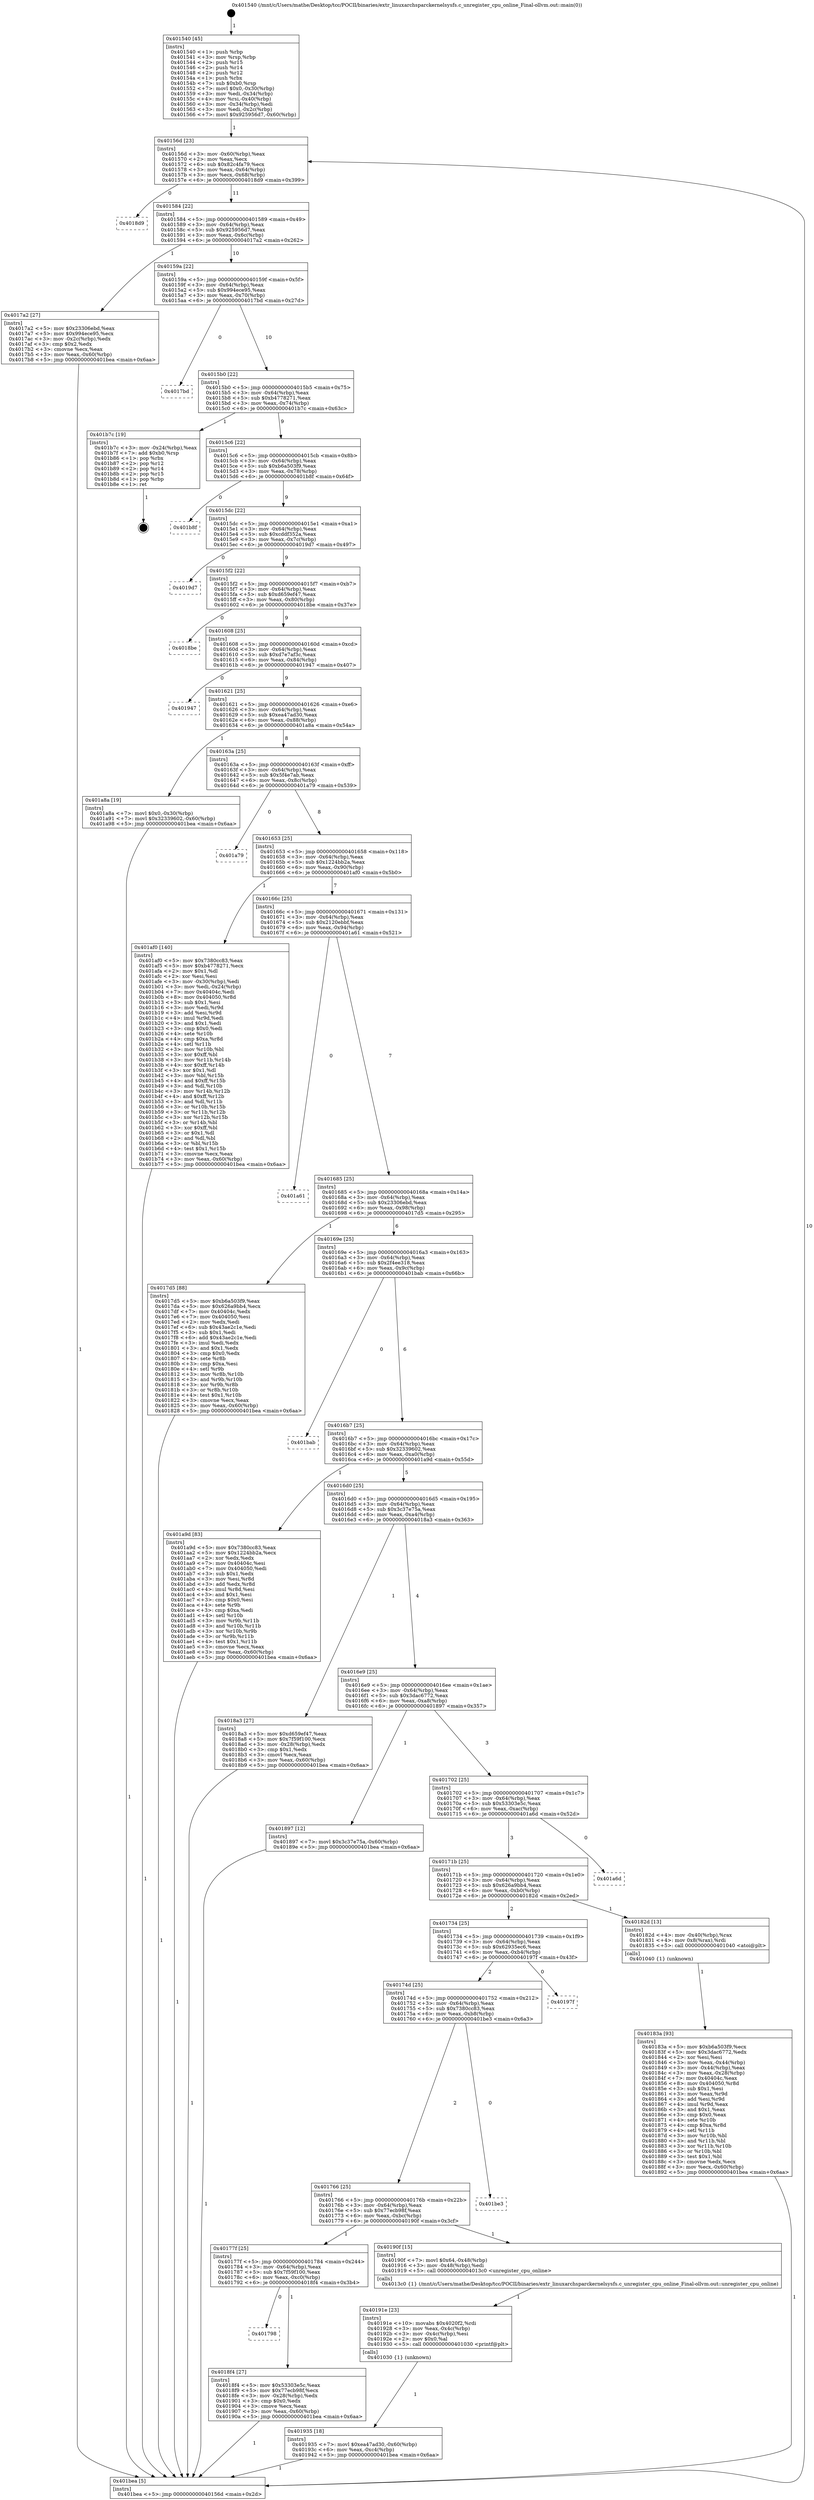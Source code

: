 digraph "0x401540" {
  label = "0x401540 (/mnt/c/Users/mathe/Desktop/tcc/POCII/binaries/extr_linuxarchsparckernelsysfs.c_unregister_cpu_online_Final-ollvm.out::main(0))"
  labelloc = "t"
  node[shape=record]

  Entry [label="",width=0.3,height=0.3,shape=circle,fillcolor=black,style=filled]
  "0x40156d" [label="{
     0x40156d [23]\l
     | [instrs]\l
     &nbsp;&nbsp;0x40156d \<+3\>: mov -0x60(%rbp),%eax\l
     &nbsp;&nbsp;0x401570 \<+2\>: mov %eax,%ecx\l
     &nbsp;&nbsp;0x401572 \<+6\>: sub $0x82c4fa79,%ecx\l
     &nbsp;&nbsp;0x401578 \<+3\>: mov %eax,-0x64(%rbp)\l
     &nbsp;&nbsp;0x40157b \<+3\>: mov %ecx,-0x68(%rbp)\l
     &nbsp;&nbsp;0x40157e \<+6\>: je 00000000004018d9 \<main+0x399\>\l
  }"]
  "0x4018d9" [label="{
     0x4018d9\l
  }", style=dashed]
  "0x401584" [label="{
     0x401584 [22]\l
     | [instrs]\l
     &nbsp;&nbsp;0x401584 \<+5\>: jmp 0000000000401589 \<main+0x49\>\l
     &nbsp;&nbsp;0x401589 \<+3\>: mov -0x64(%rbp),%eax\l
     &nbsp;&nbsp;0x40158c \<+5\>: sub $0x925956d7,%eax\l
     &nbsp;&nbsp;0x401591 \<+3\>: mov %eax,-0x6c(%rbp)\l
     &nbsp;&nbsp;0x401594 \<+6\>: je 00000000004017a2 \<main+0x262\>\l
  }"]
  Exit [label="",width=0.3,height=0.3,shape=circle,fillcolor=black,style=filled,peripheries=2]
  "0x4017a2" [label="{
     0x4017a2 [27]\l
     | [instrs]\l
     &nbsp;&nbsp;0x4017a2 \<+5\>: mov $0x23306ebd,%eax\l
     &nbsp;&nbsp;0x4017a7 \<+5\>: mov $0x994ece95,%ecx\l
     &nbsp;&nbsp;0x4017ac \<+3\>: mov -0x2c(%rbp),%edx\l
     &nbsp;&nbsp;0x4017af \<+3\>: cmp $0x2,%edx\l
     &nbsp;&nbsp;0x4017b2 \<+3\>: cmovne %ecx,%eax\l
     &nbsp;&nbsp;0x4017b5 \<+3\>: mov %eax,-0x60(%rbp)\l
     &nbsp;&nbsp;0x4017b8 \<+5\>: jmp 0000000000401bea \<main+0x6aa\>\l
  }"]
  "0x40159a" [label="{
     0x40159a [22]\l
     | [instrs]\l
     &nbsp;&nbsp;0x40159a \<+5\>: jmp 000000000040159f \<main+0x5f\>\l
     &nbsp;&nbsp;0x40159f \<+3\>: mov -0x64(%rbp),%eax\l
     &nbsp;&nbsp;0x4015a2 \<+5\>: sub $0x994ece95,%eax\l
     &nbsp;&nbsp;0x4015a7 \<+3\>: mov %eax,-0x70(%rbp)\l
     &nbsp;&nbsp;0x4015aa \<+6\>: je 00000000004017bd \<main+0x27d\>\l
  }"]
  "0x401bea" [label="{
     0x401bea [5]\l
     | [instrs]\l
     &nbsp;&nbsp;0x401bea \<+5\>: jmp 000000000040156d \<main+0x2d\>\l
  }"]
  "0x401540" [label="{
     0x401540 [45]\l
     | [instrs]\l
     &nbsp;&nbsp;0x401540 \<+1\>: push %rbp\l
     &nbsp;&nbsp;0x401541 \<+3\>: mov %rsp,%rbp\l
     &nbsp;&nbsp;0x401544 \<+2\>: push %r15\l
     &nbsp;&nbsp;0x401546 \<+2\>: push %r14\l
     &nbsp;&nbsp;0x401548 \<+2\>: push %r12\l
     &nbsp;&nbsp;0x40154a \<+1\>: push %rbx\l
     &nbsp;&nbsp;0x40154b \<+7\>: sub $0xb0,%rsp\l
     &nbsp;&nbsp;0x401552 \<+7\>: movl $0x0,-0x30(%rbp)\l
     &nbsp;&nbsp;0x401559 \<+3\>: mov %edi,-0x34(%rbp)\l
     &nbsp;&nbsp;0x40155c \<+4\>: mov %rsi,-0x40(%rbp)\l
     &nbsp;&nbsp;0x401560 \<+3\>: mov -0x34(%rbp),%edi\l
     &nbsp;&nbsp;0x401563 \<+3\>: mov %edi,-0x2c(%rbp)\l
     &nbsp;&nbsp;0x401566 \<+7\>: movl $0x925956d7,-0x60(%rbp)\l
  }"]
  "0x401935" [label="{
     0x401935 [18]\l
     | [instrs]\l
     &nbsp;&nbsp;0x401935 \<+7\>: movl $0xea47ad30,-0x60(%rbp)\l
     &nbsp;&nbsp;0x40193c \<+6\>: mov %eax,-0xc4(%rbp)\l
     &nbsp;&nbsp;0x401942 \<+5\>: jmp 0000000000401bea \<main+0x6aa\>\l
  }"]
  "0x4017bd" [label="{
     0x4017bd\l
  }", style=dashed]
  "0x4015b0" [label="{
     0x4015b0 [22]\l
     | [instrs]\l
     &nbsp;&nbsp;0x4015b0 \<+5\>: jmp 00000000004015b5 \<main+0x75\>\l
     &nbsp;&nbsp;0x4015b5 \<+3\>: mov -0x64(%rbp),%eax\l
     &nbsp;&nbsp;0x4015b8 \<+5\>: sub $0xb4778271,%eax\l
     &nbsp;&nbsp;0x4015bd \<+3\>: mov %eax,-0x74(%rbp)\l
     &nbsp;&nbsp;0x4015c0 \<+6\>: je 0000000000401b7c \<main+0x63c\>\l
  }"]
  "0x40191e" [label="{
     0x40191e [23]\l
     | [instrs]\l
     &nbsp;&nbsp;0x40191e \<+10\>: movabs $0x4020f2,%rdi\l
     &nbsp;&nbsp;0x401928 \<+3\>: mov %eax,-0x4c(%rbp)\l
     &nbsp;&nbsp;0x40192b \<+3\>: mov -0x4c(%rbp),%esi\l
     &nbsp;&nbsp;0x40192e \<+2\>: mov $0x0,%al\l
     &nbsp;&nbsp;0x401930 \<+5\>: call 0000000000401030 \<printf@plt\>\l
     | [calls]\l
     &nbsp;&nbsp;0x401030 \{1\} (unknown)\l
  }"]
  "0x401b7c" [label="{
     0x401b7c [19]\l
     | [instrs]\l
     &nbsp;&nbsp;0x401b7c \<+3\>: mov -0x24(%rbp),%eax\l
     &nbsp;&nbsp;0x401b7f \<+7\>: add $0xb0,%rsp\l
     &nbsp;&nbsp;0x401b86 \<+1\>: pop %rbx\l
     &nbsp;&nbsp;0x401b87 \<+2\>: pop %r12\l
     &nbsp;&nbsp;0x401b89 \<+2\>: pop %r14\l
     &nbsp;&nbsp;0x401b8b \<+2\>: pop %r15\l
     &nbsp;&nbsp;0x401b8d \<+1\>: pop %rbp\l
     &nbsp;&nbsp;0x401b8e \<+1\>: ret\l
  }"]
  "0x4015c6" [label="{
     0x4015c6 [22]\l
     | [instrs]\l
     &nbsp;&nbsp;0x4015c6 \<+5\>: jmp 00000000004015cb \<main+0x8b\>\l
     &nbsp;&nbsp;0x4015cb \<+3\>: mov -0x64(%rbp),%eax\l
     &nbsp;&nbsp;0x4015ce \<+5\>: sub $0xb6a503f9,%eax\l
     &nbsp;&nbsp;0x4015d3 \<+3\>: mov %eax,-0x78(%rbp)\l
     &nbsp;&nbsp;0x4015d6 \<+6\>: je 0000000000401b8f \<main+0x64f\>\l
  }"]
  "0x401798" [label="{
     0x401798\l
  }", style=dashed]
  "0x401b8f" [label="{
     0x401b8f\l
  }", style=dashed]
  "0x4015dc" [label="{
     0x4015dc [22]\l
     | [instrs]\l
     &nbsp;&nbsp;0x4015dc \<+5\>: jmp 00000000004015e1 \<main+0xa1\>\l
     &nbsp;&nbsp;0x4015e1 \<+3\>: mov -0x64(%rbp),%eax\l
     &nbsp;&nbsp;0x4015e4 \<+5\>: sub $0xcddf352a,%eax\l
     &nbsp;&nbsp;0x4015e9 \<+3\>: mov %eax,-0x7c(%rbp)\l
     &nbsp;&nbsp;0x4015ec \<+6\>: je 00000000004019d7 \<main+0x497\>\l
  }"]
  "0x4018f4" [label="{
     0x4018f4 [27]\l
     | [instrs]\l
     &nbsp;&nbsp;0x4018f4 \<+5\>: mov $0x53303e5c,%eax\l
     &nbsp;&nbsp;0x4018f9 \<+5\>: mov $0x77ecb98f,%ecx\l
     &nbsp;&nbsp;0x4018fe \<+3\>: mov -0x28(%rbp),%edx\l
     &nbsp;&nbsp;0x401901 \<+3\>: cmp $0x0,%edx\l
     &nbsp;&nbsp;0x401904 \<+3\>: cmove %ecx,%eax\l
     &nbsp;&nbsp;0x401907 \<+3\>: mov %eax,-0x60(%rbp)\l
     &nbsp;&nbsp;0x40190a \<+5\>: jmp 0000000000401bea \<main+0x6aa\>\l
  }"]
  "0x4019d7" [label="{
     0x4019d7\l
  }", style=dashed]
  "0x4015f2" [label="{
     0x4015f2 [22]\l
     | [instrs]\l
     &nbsp;&nbsp;0x4015f2 \<+5\>: jmp 00000000004015f7 \<main+0xb7\>\l
     &nbsp;&nbsp;0x4015f7 \<+3\>: mov -0x64(%rbp),%eax\l
     &nbsp;&nbsp;0x4015fa \<+5\>: sub $0xd659ef47,%eax\l
     &nbsp;&nbsp;0x4015ff \<+3\>: mov %eax,-0x80(%rbp)\l
     &nbsp;&nbsp;0x401602 \<+6\>: je 00000000004018be \<main+0x37e\>\l
  }"]
  "0x40177f" [label="{
     0x40177f [25]\l
     | [instrs]\l
     &nbsp;&nbsp;0x40177f \<+5\>: jmp 0000000000401784 \<main+0x244\>\l
     &nbsp;&nbsp;0x401784 \<+3\>: mov -0x64(%rbp),%eax\l
     &nbsp;&nbsp;0x401787 \<+5\>: sub $0x7f59f100,%eax\l
     &nbsp;&nbsp;0x40178c \<+6\>: mov %eax,-0xc0(%rbp)\l
     &nbsp;&nbsp;0x401792 \<+6\>: je 00000000004018f4 \<main+0x3b4\>\l
  }"]
  "0x4018be" [label="{
     0x4018be\l
  }", style=dashed]
  "0x401608" [label="{
     0x401608 [25]\l
     | [instrs]\l
     &nbsp;&nbsp;0x401608 \<+5\>: jmp 000000000040160d \<main+0xcd\>\l
     &nbsp;&nbsp;0x40160d \<+3\>: mov -0x64(%rbp),%eax\l
     &nbsp;&nbsp;0x401610 \<+5\>: sub $0xd7e7af3c,%eax\l
     &nbsp;&nbsp;0x401615 \<+6\>: mov %eax,-0x84(%rbp)\l
     &nbsp;&nbsp;0x40161b \<+6\>: je 0000000000401947 \<main+0x407\>\l
  }"]
  "0x40190f" [label="{
     0x40190f [15]\l
     | [instrs]\l
     &nbsp;&nbsp;0x40190f \<+7\>: movl $0x64,-0x48(%rbp)\l
     &nbsp;&nbsp;0x401916 \<+3\>: mov -0x48(%rbp),%edi\l
     &nbsp;&nbsp;0x401919 \<+5\>: call 00000000004013c0 \<unregister_cpu_online\>\l
     | [calls]\l
     &nbsp;&nbsp;0x4013c0 \{1\} (/mnt/c/Users/mathe/Desktop/tcc/POCII/binaries/extr_linuxarchsparckernelsysfs.c_unregister_cpu_online_Final-ollvm.out::unregister_cpu_online)\l
  }"]
  "0x401947" [label="{
     0x401947\l
  }", style=dashed]
  "0x401621" [label="{
     0x401621 [25]\l
     | [instrs]\l
     &nbsp;&nbsp;0x401621 \<+5\>: jmp 0000000000401626 \<main+0xe6\>\l
     &nbsp;&nbsp;0x401626 \<+3\>: mov -0x64(%rbp),%eax\l
     &nbsp;&nbsp;0x401629 \<+5\>: sub $0xea47ad30,%eax\l
     &nbsp;&nbsp;0x40162e \<+6\>: mov %eax,-0x88(%rbp)\l
     &nbsp;&nbsp;0x401634 \<+6\>: je 0000000000401a8a \<main+0x54a\>\l
  }"]
  "0x401766" [label="{
     0x401766 [25]\l
     | [instrs]\l
     &nbsp;&nbsp;0x401766 \<+5\>: jmp 000000000040176b \<main+0x22b\>\l
     &nbsp;&nbsp;0x40176b \<+3\>: mov -0x64(%rbp),%eax\l
     &nbsp;&nbsp;0x40176e \<+5\>: sub $0x77ecb98f,%eax\l
     &nbsp;&nbsp;0x401773 \<+6\>: mov %eax,-0xbc(%rbp)\l
     &nbsp;&nbsp;0x401779 \<+6\>: je 000000000040190f \<main+0x3cf\>\l
  }"]
  "0x401a8a" [label="{
     0x401a8a [19]\l
     | [instrs]\l
     &nbsp;&nbsp;0x401a8a \<+7\>: movl $0x0,-0x30(%rbp)\l
     &nbsp;&nbsp;0x401a91 \<+7\>: movl $0x32339602,-0x60(%rbp)\l
     &nbsp;&nbsp;0x401a98 \<+5\>: jmp 0000000000401bea \<main+0x6aa\>\l
  }"]
  "0x40163a" [label="{
     0x40163a [25]\l
     | [instrs]\l
     &nbsp;&nbsp;0x40163a \<+5\>: jmp 000000000040163f \<main+0xff\>\l
     &nbsp;&nbsp;0x40163f \<+3\>: mov -0x64(%rbp),%eax\l
     &nbsp;&nbsp;0x401642 \<+5\>: sub $0x5f4e7ab,%eax\l
     &nbsp;&nbsp;0x401647 \<+6\>: mov %eax,-0x8c(%rbp)\l
     &nbsp;&nbsp;0x40164d \<+6\>: je 0000000000401a79 \<main+0x539\>\l
  }"]
  "0x401be3" [label="{
     0x401be3\l
  }", style=dashed]
  "0x401a79" [label="{
     0x401a79\l
  }", style=dashed]
  "0x401653" [label="{
     0x401653 [25]\l
     | [instrs]\l
     &nbsp;&nbsp;0x401653 \<+5\>: jmp 0000000000401658 \<main+0x118\>\l
     &nbsp;&nbsp;0x401658 \<+3\>: mov -0x64(%rbp),%eax\l
     &nbsp;&nbsp;0x40165b \<+5\>: sub $0x1224bb2a,%eax\l
     &nbsp;&nbsp;0x401660 \<+6\>: mov %eax,-0x90(%rbp)\l
     &nbsp;&nbsp;0x401666 \<+6\>: je 0000000000401af0 \<main+0x5b0\>\l
  }"]
  "0x40174d" [label="{
     0x40174d [25]\l
     | [instrs]\l
     &nbsp;&nbsp;0x40174d \<+5\>: jmp 0000000000401752 \<main+0x212\>\l
     &nbsp;&nbsp;0x401752 \<+3\>: mov -0x64(%rbp),%eax\l
     &nbsp;&nbsp;0x401755 \<+5\>: sub $0x7380cc83,%eax\l
     &nbsp;&nbsp;0x40175a \<+6\>: mov %eax,-0xb8(%rbp)\l
     &nbsp;&nbsp;0x401760 \<+6\>: je 0000000000401be3 \<main+0x6a3\>\l
  }"]
  "0x401af0" [label="{
     0x401af0 [140]\l
     | [instrs]\l
     &nbsp;&nbsp;0x401af0 \<+5\>: mov $0x7380cc83,%eax\l
     &nbsp;&nbsp;0x401af5 \<+5\>: mov $0xb4778271,%ecx\l
     &nbsp;&nbsp;0x401afa \<+2\>: mov $0x1,%dl\l
     &nbsp;&nbsp;0x401afc \<+2\>: xor %esi,%esi\l
     &nbsp;&nbsp;0x401afe \<+3\>: mov -0x30(%rbp),%edi\l
     &nbsp;&nbsp;0x401b01 \<+3\>: mov %edi,-0x24(%rbp)\l
     &nbsp;&nbsp;0x401b04 \<+7\>: mov 0x40404c,%edi\l
     &nbsp;&nbsp;0x401b0b \<+8\>: mov 0x404050,%r8d\l
     &nbsp;&nbsp;0x401b13 \<+3\>: sub $0x1,%esi\l
     &nbsp;&nbsp;0x401b16 \<+3\>: mov %edi,%r9d\l
     &nbsp;&nbsp;0x401b19 \<+3\>: add %esi,%r9d\l
     &nbsp;&nbsp;0x401b1c \<+4\>: imul %r9d,%edi\l
     &nbsp;&nbsp;0x401b20 \<+3\>: and $0x1,%edi\l
     &nbsp;&nbsp;0x401b23 \<+3\>: cmp $0x0,%edi\l
     &nbsp;&nbsp;0x401b26 \<+4\>: sete %r10b\l
     &nbsp;&nbsp;0x401b2a \<+4\>: cmp $0xa,%r8d\l
     &nbsp;&nbsp;0x401b2e \<+4\>: setl %r11b\l
     &nbsp;&nbsp;0x401b32 \<+3\>: mov %r10b,%bl\l
     &nbsp;&nbsp;0x401b35 \<+3\>: xor $0xff,%bl\l
     &nbsp;&nbsp;0x401b38 \<+3\>: mov %r11b,%r14b\l
     &nbsp;&nbsp;0x401b3b \<+4\>: xor $0xff,%r14b\l
     &nbsp;&nbsp;0x401b3f \<+3\>: xor $0x1,%dl\l
     &nbsp;&nbsp;0x401b42 \<+3\>: mov %bl,%r15b\l
     &nbsp;&nbsp;0x401b45 \<+4\>: and $0xff,%r15b\l
     &nbsp;&nbsp;0x401b49 \<+3\>: and %dl,%r10b\l
     &nbsp;&nbsp;0x401b4c \<+3\>: mov %r14b,%r12b\l
     &nbsp;&nbsp;0x401b4f \<+4\>: and $0xff,%r12b\l
     &nbsp;&nbsp;0x401b53 \<+3\>: and %dl,%r11b\l
     &nbsp;&nbsp;0x401b56 \<+3\>: or %r10b,%r15b\l
     &nbsp;&nbsp;0x401b59 \<+3\>: or %r11b,%r12b\l
     &nbsp;&nbsp;0x401b5c \<+3\>: xor %r12b,%r15b\l
     &nbsp;&nbsp;0x401b5f \<+3\>: or %r14b,%bl\l
     &nbsp;&nbsp;0x401b62 \<+3\>: xor $0xff,%bl\l
     &nbsp;&nbsp;0x401b65 \<+3\>: or $0x1,%dl\l
     &nbsp;&nbsp;0x401b68 \<+2\>: and %dl,%bl\l
     &nbsp;&nbsp;0x401b6a \<+3\>: or %bl,%r15b\l
     &nbsp;&nbsp;0x401b6d \<+4\>: test $0x1,%r15b\l
     &nbsp;&nbsp;0x401b71 \<+3\>: cmovne %ecx,%eax\l
     &nbsp;&nbsp;0x401b74 \<+3\>: mov %eax,-0x60(%rbp)\l
     &nbsp;&nbsp;0x401b77 \<+5\>: jmp 0000000000401bea \<main+0x6aa\>\l
  }"]
  "0x40166c" [label="{
     0x40166c [25]\l
     | [instrs]\l
     &nbsp;&nbsp;0x40166c \<+5\>: jmp 0000000000401671 \<main+0x131\>\l
     &nbsp;&nbsp;0x401671 \<+3\>: mov -0x64(%rbp),%eax\l
     &nbsp;&nbsp;0x401674 \<+5\>: sub $0x2120ebbf,%eax\l
     &nbsp;&nbsp;0x401679 \<+6\>: mov %eax,-0x94(%rbp)\l
     &nbsp;&nbsp;0x40167f \<+6\>: je 0000000000401a61 \<main+0x521\>\l
  }"]
  "0x40197f" [label="{
     0x40197f\l
  }", style=dashed]
  "0x401a61" [label="{
     0x401a61\l
  }", style=dashed]
  "0x401685" [label="{
     0x401685 [25]\l
     | [instrs]\l
     &nbsp;&nbsp;0x401685 \<+5\>: jmp 000000000040168a \<main+0x14a\>\l
     &nbsp;&nbsp;0x40168a \<+3\>: mov -0x64(%rbp),%eax\l
     &nbsp;&nbsp;0x40168d \<+5\>: sub $0x23306ebd,%eax\l
     &nbsp;&nbsp;0x401692 \<+6\>: mov %eax,-0x98(%rbp)\l
     &nbsp;&nbsp;0x401698 \<+6\>: je 00000000004017d5 \<main+0x295\>\l
  }"]
  "0x40183a" [label="{
     0x40183a [93]\l
     | [instrs]\l
     &nbsp;&nbsp;0x40183a \<+5\>: mov $0xb6a503f9,%ecx\l
     &nbsp;&nbsp;0x40183f \<+5\>: mov $0x3dac6772,%edx\l
     &nbsp;&nbsp;0x401844 \<+2\>: xor %esi,%esi\l
     &nbsp;&nbsp;0x401846 \<+3\>: mov %eax,-0x44(%rbp)\l
     &nbsp;&nbsp;0x401849 \<+3\>: mov -0x44(%rbp),%eax\l
     &nbsp;&nbsp;0x40184c \<+3\>: mov %eax,-0x28(%rbp)\l
     &nbsp;&nbsp;0x40184f \<+7\>: mov 0x40404c,%eax\l
     &nbsp;&nbsp;0x401856 \<+8\>: mov 0x404050,%r8d\l
     &nbsp;&nbsp;0x40185e \<+3\>: sub $0x1,%esi\l
     &nbsp;&nbsp;0x401861 \<+3\>: mov %eax,%r9d\l
     &nbsp;&nbsp;0x401864 \<+3\>: add %esi,%r9d\l
     &nbsp;&nbsp;0x401867 \<+4\>: imul %r9d,%eax\l
     &nbsp;&nbsp;0x40186b \<+3\>: and $0x1,%eax\l
     &nbsp;&nbsp;0x40186e \<+3\>: cmp $0x0,%eax\l
     &nbsp;&nbsp;0x401871 \<+4\>: sete %r10b\l
     &nbsp;&nbsp;0x401875 \<+4\>: cmp $0xa,%r8d\l
     &nbsp;&nbsp;0x401879 \<+4\>: setl %r11b\l
     &nbsp;&nbsp;0x40187d \<+3\>: mov %r10b,%bl\l
     &nbsp;&nbsp;0x401880 \<+3\>: and %r11b,%bl\l
     &nbsp;&nbsp;0x401883 \<+3\>: xor %r11b,%r10b\l
     &nbsp;&nbsp;0x401886 \<+3\>: or %r10b,%bl\l
     &nbsp;&nbsp;0x401889 \<+3\>: test $0x1,%bl\l
     &nbsp;&nbsp;0x40188c \<+3\>: cmovne %edx,%ecx\l
     &nbsp;&nbsp;0x40188f \<+3\>: mov %ecx,-0x60(%rbp)\l
     &nbsp;&nbsp;0x401892 \<+5\>: jmp 0000000000401bea \<main+0x6aa\>\l
  }"]
  "0x4017d5" [label="{
     0x4017d5 [88]\l
     | [instrs]\l
     &nbsp;&nbsp;0x4017d5 \<+5\>: mov $0xb6a503f9,%eax\l
     &nbsp;&nbsp;0x4017da \<+5\>: mov $0x626a9bb4,%ecx\l
     &nbsp;&nbsp;0x4017df \<+7\>: mov 0x40404c,%edx\l
     &nbsp;&nbsp;0x4017e6 \<+7\>: mov 0x404050,%esi\l
     &nbsp;&nbsp;0x4017ed \<+2\>: mov %edx,%edi\l
     &nbsp;&nbsp;0x4017ef \<+6\>: sub $0x43ae2c1e,%edi\l
     &nbsp;&nbsp;0x4017f5 \<+3\>: sub $0x1,%edi\l
     &nbsp;&nbsp;0x4017f8 \<+6\>: add $0x43ae2c1e,%edi\l
     &nbsp;&nbsp;0x4017fe \<+3\>: imul %edi,%edx\l
     &nbsp;&nbsp;0x401801 \<+3\>: and $0x1,%edx\l
     &nbsp;&nbsp;0x401804 \<+3\>: cmp $0x0,%edx\l
     &nbsp;&nbsp;0x401807 \<+4\>: sete %r8b\l
     &nbsp;&nbsp;0x40180b \<+3\>: cmp $0xa,%esi\l
     &nbsp;&nbsp;0x40180e \<+4\>: setl %r9b\l
     &nbsp;&nbsp;0x401812 \<+3\>: mov %r8b,%r10b\l
     &nbsp;&nbsp;0x401815 \<+3\>: and %r9b,%r10b\l
     &nbsp;&nbsp;0x401818 \<+3\>: xor %r9b,%r8b\l
     &nbsp;&nbsp;0x40181b \<+3\>: or %r8b,%r10b\l
     &nbsp;&nbsp;0x40181e \<+4\>: test $0x1,%r10b\l
     &nbsp;&nbsp;0x401822 \<+3\>: cmovne %ecx,%eax\l
     &nbsp;&nbsp;0x401825 \<+3\>: mov %eax,-0x60(%rbp)\l
     &nbsp;&nbsp;0x401828 \<+5\>: jmp 0000000000401bea \<main+0x6aa\>\l
  }"]
  "0x40169e" [label="{
     0x40169e [25]\l
     | [instrs]\l
     &nbsp;&nbsp;0x40169e \<+5\>: jmp 00000000004016a3 \<main+0x163\>\l
     &nbsp;&nbsp;0x4016a3 \<+3\>: mov -0x64(%rbp),%eax\l
     &nbsp;&nbsp;0x4016a6 \<+5\>: sub $0x2f4ee318,%eax\l
     &nbsp;&nbsp;0x4016ab \<+6\>: mov %eax,-0x9c(%rbp)\l
     &nbsp;&nbsp;0x4016b1 \<+6\>: je 0000000000401bab \<main+0x66b\>\l
  }"]
  "0x401734" [label="{
     0x401734 [25]\l
     | [instrs]\l
     &nbsp;&nbsp;0x401734 \<+5\>: jmp 0000000000401739 \<main+0x1f9\>\l
     &nbsp;&nbsp;0x401739 \<+3\>: mov -0x64(%rbp),%eax\l
     &nbsp;&nbsp;0x40173c \<+5\>: sub $0x62935ec6,%eax\l
     &nbsp;&nbsp;0x401741 \<+6\>: mov %eax,-0xb4(%rbp)\l
     &nbsp;&nbsp;0x401747 \<+6\>: je 000000000040197f \<main+0x43f\>\l
  }"]
  "0x401bab" [label="{
     0x401bab\l
  }", style=dashed]
  "0x4016b7" [label="{
     0x4016b7 [25]\l
     | [instrs]\l
     &nbsp;&nbsp;0x4016b7 \<+5\>: jmp 00000000004016bc \<main+0x17c\>\l
     &nbsp;&nbsp;0x4016bc \<+3\>: mov -0x64(%rbp),%eax\l
     &nbsp;&nbsp;0x4016bf \<+5\>: sub $0x32339602,%eax\l
     &nbsp;&nbsp;0x4016c4 \<+6\>: mov %eax,-0xa0(%rbp)\l
     &nbsp;&nbsp;0x4016ca \<+6\>: je 0000000000401a9d \<main+0x55d\>\l
  }"]
  "0x40182d" [label="{
     0x40182d [13]\l
     | [instrs]\l
     &nbsp;&nbsp;0x40182d \<+4\>: mov -0x40(%rbp),%rax\l
     &nbsp;&nbsp;0x401831 \<+4\>: mov 0x8(%rax),%rdi\l
     &nbsp;&nbsp;0x401835 \<+5\>: call 0000000000401040 \<atoi@plt\>\l
     | [calls]\l
     &nbsp;&nbsp;0x401040 \{1\} (unknown)\l
  }"]
  "0x401a9d" [label="{
     0x401a9d [83]\l
     | [instrs]\l
     &nbsp;&nbsp;0x401a9d \<+5\>: mov $0x7380cc83,%eax\l
     &nbsp;&nbsp;0x401aa2 \<+5\>: mov $0x1224bb2a,%ecx\l
     &nbsp;&nbsp;0x401aa7 \<+2\>: xor %edx,%edx\l
     &nbsp;&nbsp;0x401aa9 \<+7\>: mov 0x40404c,%esi\l
     &nbsp;&nbsp;0x401ab0 \<+7\>: mov 0x404050,%edi\l
     &nbsp;&nbsp;0x401ab7 \<+3\>: sub $0x1,%edx\l
     &nbsp;&nbsp;0x401aba \<+3\>: mov %esi,%r8d\l
     &nbsp;&nbsp;0x401abd \<+3\>: add %edx,%r8d\l
     &nbsp;&nbsp;0x401ac0 \<+4\>: imul %r8d,%esi\l
     &nbsp;&nbsp;0x401ac4 \<+3\>: and $0x1,%esi\l
     &nbsp;&nbsp;0x401ac7 \<+3\>: cmp $0x0,%esi\l
     &nbsp;&nbsp;0x401aca \<+4\>: sete %r9b\l
     &nbsp;&nbsp;0x401ace \<+3\>: cmp $0xa,%edi\l
     &nbsp;&nbsp;0x401ad1 \<+4\>: setl %r10b\l
     &nbsp;&nbsp;0x401ad5 \<+3\>: mov %r9b,%r11b\l
     &nbsp;&nbsp;0x401ad8 \<+3\>: and %r10b,%r11b\l
     &nbsp;&nbsp;0x401adb \<+3\>: xor %r10b,%r9b\l
     &nbsp;&nbsp;0x401ade \<+3\>: or %r9b,%r11b\l
     &nbsp;&nbsp;0x401ae1 \<+4\>: test $0x1,%r11b\l
     &nbsp;&nbsp;0x401ae5 \<+3\>: cmovne %ecx,%eax\l
     &nbsp;&nbsp;0x401ae8 \<+3\>: mov %eax,-0x60(%rbp)\l
     &nbsp;&nbsp;0x401aeb \<+5\>: jmp 0000000000401bea \<main+0x6aa\>\l
  }"]
  "0x4016d0" [label="{
     0x4016d0 [25]\l
     | [instrs]\l
     &nbsp;&nbsp;0x4016d0 \<+5\>: jmp 00000000004016d5 \<main+0x195\>\l
     &nbsp;&nbsp;0x4016d5 \<+3\>: mov -0x64(%rbp),%eax\l
     &nbsp;&nbsp;0x4016d8 \<+5\>: sub $0x3c37e75a,%eax\l
     &nbsp;&nbsp;0x4016dd \<+6\>: mov %eax,-0xa4(%rbp)\l
     &nbsp;&nbsp;0x4016e3 \<+6\>: je 00000000004018a3 \<main+0x363\>\l
  }"]
  "0x40171b" [label="{
     0x40171b [25]\l
     | [instrs]\l
     &nbsp;&nbsp;0x40171b \<+5\>: jmp 0000000000401720 \<main+0x1e0\>\l
     &nbsp;&nbsp;0x401720 \<+3\>: mov -0x64(%rbp),%eax\l
     &nbsp;&nbsp;0x401723 \<+5\>: sub $0x626a9bb4,%eax\l
     &nbsp;&nbsp;0x401728 \<+6\>: mov %eax,-0xb0(%rbp)\l
     &nbsp;&nbsp;0x40172e \<+6\>: je 000000000040182d \<main+0x2ed\>\l
  }"]
  "0x4018a3" [label="{
     0x4018a3 [27]\l
     | [instrs]\l
     &nbsp;&nbsp;0x4018a3 \<+5\>: mov $0xd659ef47,%eax\l
     &nbsp;&nbsp;0x4018a8 \<+5\>: mov $0x7f59f100,%ecx\l
     &nbsp;&nbsp;0x4018ad \<+3\>: mov -0x28(%rbp),%edx\l
     &nbsp;&nbsp;0x4018b0 \<+3\>: cmp $0x1,%edx\l
     &nbsp;&nbsp;0x4018b3 \<+3\>: cmovl %ecx,%eax\l
     &nbsp;&nbsp;0x4018b6 \<+3\>: mov %eax,-0x60(%rbp)\l
     &nbsp;&nbsp;0x4018b9 \<+5\>: jmp 0000000000401bea \<main+0x6aa\>\l
  }"]
  "0x4016e9" [label="{
     0x4016e9 [25]\l
     | [instrs]\l
     &nbsp;&nbsp;0x4016e9 \<+5\>: jmp 00000000004016ee \<main+0x1ae\>\l
     &nbsp;&nbsp;0x4016ee \<+3\>: mov -0x64(%rbp),%eax\l
     &nbsp;&nbsp;0x4016f1 \<+5\>: sub $0x3dac6772,%eax\l
     &nbsp;&nbsp;0x4016f6 \<+6\>: mov %eax,-0xa8(%rbp)\l
     &nbsp;&nbsp;0x4016fc \<+6\>: je 0000000000401897 \<main+0x357\>\l
  }"]
  "0x401a6d" [label="{
     0x401a6d\l
  }", style=dashed]
  "0x401897" [label="{
     0x401897 [12]\l
     | [instrs]\l
     &nbsp;&nbsp;0x401897 \<+7\>: movl $0x3c37e75a,-0x60(%rbp)\l
     &nbsp;&nbsp;0x40189e \<+5\>: jmp 0000000000401bea \<main+0x6aa\>\l
  }"]
  "0x401702" [label="{
     0x401702 [25]\l
     | [instrs]\l
     &nbsp;&nbsp;0x401702 \<+5\>: jmp 0000000000401707 \<main+0x1c7\>\l
     &nbsp;&nbsp;0x401707 \<+3\>: mov -0x64(%rbp),%eax\l
     &nbsp;&nbsp;0x40170a \<+5\>: sub $0x53303e5c,%eax\l
     &nbsp;&nbsp;0x40170f \<+6\>: mov %eax,-0xac(%rbp)\l
     &nbsp;&nbsp;0x401715 \<+6\>: je 0000000000401a6d \<main+0x52d\>\l
  }"]
  Entry -> "0x401540" [label=" 1"]
  "0x40156d" -> "0x4018d9" [label=" 0"]
  "0x40156d" -> "0x401584" [label=" 11"]
  "0x401b7c" -> Exit [label=" 1"]
  "0x401584" -> "0x4017a2" [label=" 1"]
  "0x401584" -> "0x40159a" [label=" 10"]
  "0x4017a2" -> "0x401bea" [label=" 1"]
  "0x401540" -> "0x40156d" [label=" 1"]
  "0x401bea" -> "0x40156d" [label=" 10"]
  "0x401af0" -> "0x401bea" [label=" 1"]
  "0x40159a" -> "0x4017bd" [label=" 0"]
  "0x40159a" -> "0x4015b0" [label=" 10"]
  "0x401a9d" -> "0x401bea" [label=" 1"]
  "0x4015b0" -> "0x401b7c" [label=" 1"]
  "0x4015b0" -> "0x4015c6" [label=" 9"]
  "0x401a8a" -> "0x401bea" [label=" 1"]
  "0x4015c6" -> "0x401b8f" [label=" 0"]
  "0x4015c6" -> "0x4015dc" [label=" 9"]
  "0x401935" -> "0x401bea" [label=" 1"]
  "0x4015dc" -> "0x4019d7" [label=" 0"]
  "0x4015dc" -> "0x4015f2" [label=" 9"]
  "0x40191e" -> "0x401935" [label=" 1"]
  "0x4015f2" -> "0x4018be" [label=" 0"]
  "0x4015f2" -> "0x401608" [label=" 9"]
  "0x4018f4" -> "0x401bea" [label=" 1"]
  "0x401608" -> "0x401947" [label=" 0"]
  "0x401608" -> "0x401621" [label=" 9"]
  "0x40177f" -> "0x401798" [label=" 0"]
  "0x401621" -> "0x401a8a" [label=" 1"]
  "0x401621" -> "0x40163a" [label=" 8"]
  "0x40190f" -> "0x40191e" [label=" 1"]
  "0x40163a" -> "0x401a79" [label=" 0"]
  "0x40163a" -> "0x401653" [label=" 8"]
  "0x401766" -> "0x40177f" [label=" 1"]
  "0x401653" -> "0x401af0" [label=" 1"]
  "0x401653" -> "0x40166c" [label=" 7"]
  "0x40177f" -> "0x4018f4" [label=" 1"]
  "0x40166c" -> "0x401a61" [label=" 0"]
  "0x40166c" -> "0x401685" [label=" 7"]
  "0x40174d" -> "0x401766" [label=" 2"]
  "0x401685" -> "0x4017d5" [label=" 1"]
  "0x401685" -> "0x40169e" [label=" 6"]
  "0x4017d5" -> "0x401bea" [label=" 1"]
  "0x401766" -> "0x40190f" [label=" 1"]
  "0x40169e" -> "0x401bab" [label=" 0"]
  "0x40169e" -> "0x4016b7" [label=" 6"]
  "0x401734" -> "0x40174d" [label=" 2"]
  "0x4016b7" -> "0x401a9d" [label=" 1"]
  "0x4016b7" -> "0x4016d0" [label=" 5"]
  "0x401734" -> "0x40197f" [label=" 0"]
  "0x4016d0" -> "0x4018a3" [label=" 1"]
  "0x4016d0" -> "0x4016e9" [label=" 4"]
  "0x4018a3" -> "0x401bea" [label=" 1"]
  "0x4016e9" -> "0x401897" [label=" 1"]
  "0x4016e9" -> "0x401702" [label=" 3"]
  "0x401897" -> "0x401bea" [label=" 1"]
  "0x401702" -> "0x401a6d" [label=" 0"]
  "0x401702" -> "0x40171b" [label=" 3"]
  "0x40174d" -> "0x401be3" [label=" 0"]
  "0x40171b" -> "0x40182d" [label=" 1"]
  "0x40171b" -> "0x401734" [label=" 2"]
  "0x40182d" -> "0x40183a" [label=" 1"]
  "0x40183a" -> "0x401bea" [label=" 1"]
}
